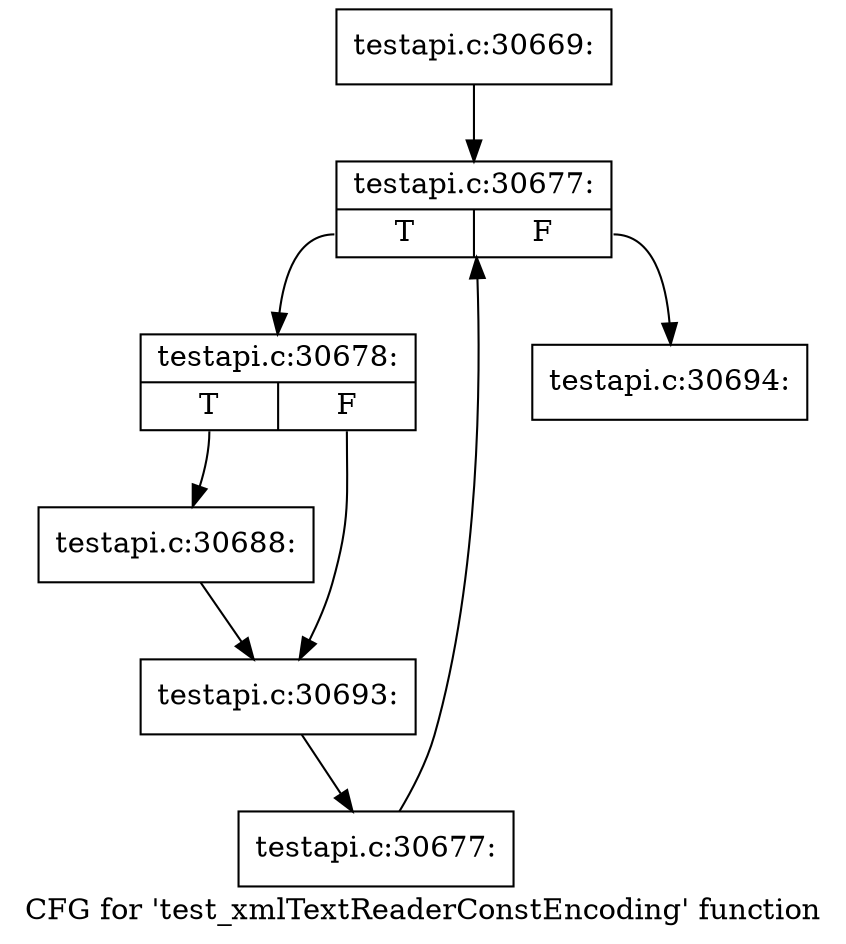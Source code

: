 digraph "CFG for 'test_xmlTextReaderConstEncoding' function" {
	label="CFG for 'test_xmlTextReaderConstEncoding' function";

	Node0x5139340 [shape=record,label="{testapi.c:30669:}"];
	Node0x5139340 -> Node0x5144e70;
	Node0x5144e70 [shape=record,label="{testapi.c:30677:|{<s0>T|<s1>F}}"];
	Node0x5144e70:s0 -> Node0x5145150;
	Node0x5144e70:s1 -> Node0x5144cd0;
	Node0x5145150 [shape=record,label="{testapi.c:30678:|{<s0>T|<s1>F}}"];
	Node0x5145150:s0 -> Node0x5145fb0;
	Node0x5145150:s1 -> Node0x5146780;
	Node0x5145fb0 [shape=record,label="{testapi.c:30688:}"];
	Node0x5145fb0 -> Node0x5146780;
	Node0x5146780 [shape=record,label="{testapi.c:30693:}"];
	Node0x5146780 -> Node0x51450c0;
	Node0x51450c0 [shape=record,label="{testapi.c:30677:}"];
	Node0x51450c0 -> Node0x5144e70;
	Node0x5144cd0 [shape=record,label="{testapi.c:30694:}"];
}
